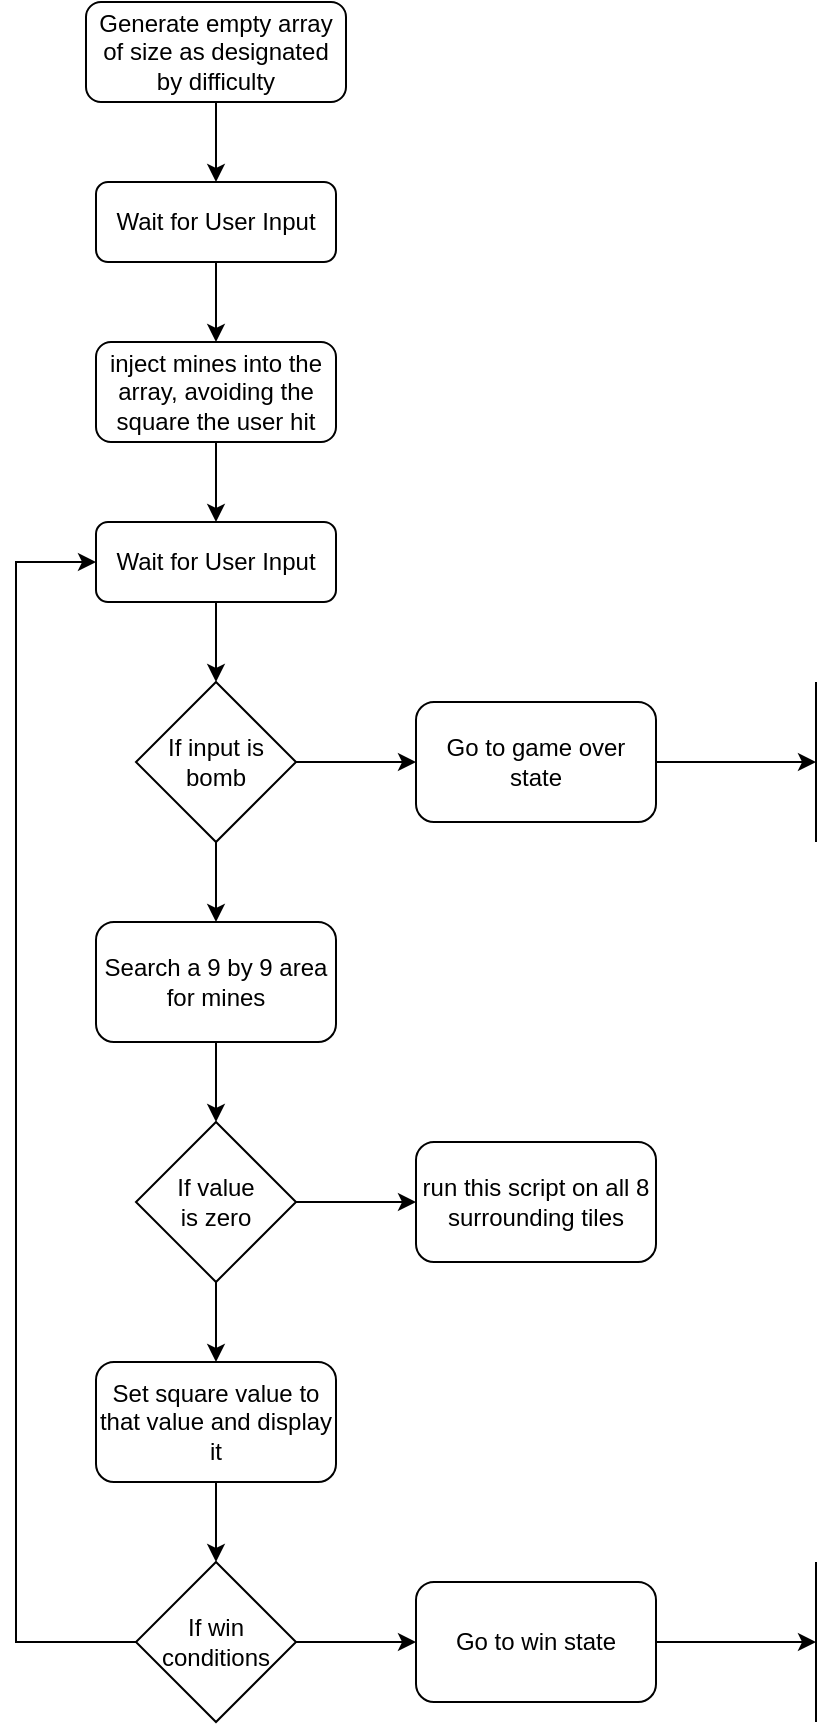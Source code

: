 <mxfile version="13.7.9" type="device"><diagram id="C5RBs43oDa-KdzZeNtuy" name="Page-1"><mxGraphModel dx="1106" dy="1003" grid="1" gridSize="10" guides="1" tooltips="1" connect="1" arrows="1" fold="1" page="1" pageScale="1" pageWidth="827" pageHeight="1169" math="0" shadow="0"><root><mxCell id="WIyWlLk6GJQsqaUBKTNV-0"/><mxCell id="WIyWlLk6GJQsqaUBKTNV-1" parent="WIyWlLk6GJQsqaUBKTNV-0"/><mxCell id="1kEO6aJNzIXX86AolKCT-1" style="edgeStyle=orthogonalEdgeStyle;rounded=0;orthogonalLoop=1;jettySize=auto;html=1;entryX=0.5;entryY=0;entryDx=0;entryDy=0;" edge="1" parent="WIyWlLk6GJQsqaUBKTNV-1" source="WIyWlLk6GJQsqaUBKTNV-3" target="1kEO6aJNzIXX86AolKCT-0"><mxGeometry relative="1" as="geometry"/></mxCell><mxCell id="WIyWlLk6GJQsqaUBKTNV-3" value="Generate empty array of size as designated by difficulty" style="rounded=1;whiteSpace=wrap;html=1;fontSize=12;glass=0;strokeWidth=1;shadow=0;" parent="WIyWlLk6GJQsqaUBKTNV-1" vertex="1"><mxGeometry x="248" y="155" width="130" height="50" as="geometry"/></mxCell><mxCell id="1kEO6aJNzIXX86AolKCT-3" style="edgeStyle=orthogonalEdgeStyle;rounded=0;orthogonalLoop=1;jettySize=auto;html=1;entryX=0.5;entryY=0;entryDx=0;entryDy=0;" edge="1" parent="WIyWlLk6GJQsqaUBKTNV-1" source="1kEO6aJNzIXX86AolKCT-0" target="1kEO6aJNzIXX86AolKCT-2"><mxGeometry relative="1" as="geometry"/></mxCell><mxCell id="1kEO6aJNzIXX86AolKCT-0" value="Wait for User Input" style="rounded=1;whiteSpace=wrap;html=1;" vertex="1" parent="WIyWlLk6GJQsqaUBKTNV-1"><mxGeometry x="253" y="245" width="120" height="40" as="geometry"/></mxCell><mxCell id="1kEO6aJNzIXX86AolKCT-7" style="edgeStyle=orthogonalEdgeStyle;rounded=0;orthogonalLoop=1;jettySize=auto;html=1;entryX=0.5;entryY=0;entryDx=0;entryDy=0;" edge="1" parent="WIyWlLk6GJQsqaUBKTNV-1" source="1kEO6aJNzIXX86AolKCT-2" target="1kEO6aJNzIXX86AolKCT-6"><mxGeometry relative="1" as="geometry"/></mxCell><mxCell id="1kEO6aJNzIXX86AolKCT-2" value="inject mines into the array, avoiding the square the user hit" style="rounded=1;whiteSpace=wrap;html=1;" vertex="1" parent="WIyWlLk6GJQsqaUBKTNV-1"><mxGeometry x="253" y="325" width="120" height="50" as="geometry"/></mxCell><mxCell id="1kEO6aJNzIXX86AolKCT-10" style="edgeStyle=orthogonalEdgeStyle;rounded=0;orthogonalLoop=1;jettySize=auto;html=1;entryX=0.5;entryY=0;entryDx=0;entryDy=0;" edge="1" parent="WIyWlLk6GJQsqaUBKTNV-1" source="1kEO6aJNzIXX86AolKCT-6" target="1kEO6aJNzIXX86AolKCT-8"><mxGeometry relative="1" as="geometry"/></mxCell><mxCell id="1kEO6aJNzIXX86AolKCT-6" value="Wait for User Input" style="rounded=1;whiteSpace=wrap;html=1;" vertex="1" parent="WIyWlLk6GJQsqaUBKTNV-1"><mxGeometry x="253" y="415" width="120" height="40" as="geometry"/></mxCell><mxCell id="1kEO6aJNzIXX86AolKCT-11" style="edgeStyle=orthogonalEdgeStyle;rounded=0;orthogonalLoop=1;jettySize=auto;html=1;entryX=0;entryY=0.5;entryDx=0;entryDy=0;" edge="1" parent="WIyWlLk6GJQsqaUBKTNV-1" source="1kEO6aJNzIXX86AolKCT-8" target="1kEO6aJNzIXX86AolKCT-9"><mxGeometry relative="1" as="geometry"/></mxCell><mxCell id="1kEO6aJNzIXX86AolKCT-19" style="edgeStyle=orthogonalEdgeStyle;rounded=0;orthogonalLoop=1;jettySize=auto;html=1;entryX=0.5;entryY=0;entryDx=0;entryDy=0;" edge="1" parent="WIyWlLk6GJQsqaUBKTNV-1" source="1kEO6aJNzIXX86AolKCT-8" target="1kEO6aJNzIXX86AolKCT-18"><mxGeometry relative="1" as="geometry"/></mxCell><mxCell id="1kEO6aJNzIXX86AolKCT-8" value="If input is bomb" style="rhombus;whiteSpace=wrap;html=1;" vertex="1" parent="WIyWlLk6GJQsqaUBKTNV-1"><mxGeometry x="273" y="495" width="80" height="80" as="geometry"/></mxCell><mxCell id="1kEO6aJNzIXX86AolKCT-15" style="edgeStyle=orthogonalEdgeStyle;rounded=0;orthogonalLoop=1;jettySize=auto;html=1;" edge="1" parent="WIyWlLk6GJQsqaUBKTNV-1" source="1kEO6aJNzIXX86AolKCT-9"><mxGeometry relative="1" as="geometry"><mxPoint x="613" y="535" as="targetPoint"/></mxGeometry></mxCell><mxCell id="1kEO6aJNzIXX86AolKCT-9" value="Go to game over state" style="rounded=1;whiteSpace=wrap;html=1;" vertex="1" parent="WIyWlLk6GJQsqaUBKTNV-1"><mxGeometry x="413" y="505" width="120" height="60" as="geometry"/></mxCell><mxCell id="1kEO6aJNzIXX86AolKCT-13" value="" style="endArrow=none;html=1;" edge="1" parent="WIyWlLk6GJQsqaUBKTNV-1"><mxGeometry width="50" height="50" relative="1" as="geometry"><mxPoint x="613" y="575" as="sourcePoint"/><mxPoint x="613" y="495" as="targetPoint"/><Array as="points"/></mxGeometry></mxCell><mxCell id="1kEO6aJNzIXX86AolKCT-23" style="edgeStyle=orthogonalEdgeStyle;rounded=0;orthogonalLoop=1;jettySize=auto;html=1;entryX=0.5;entryY=0;entryDx=0;entryDy=0;" edge="1" parent="WIyWlLk6GJQsqaUBKTNV-1" source="1kEO6aJNzIXX86AolKCT-18" target="1kEO6aJNzIXX86AolKCT-22"><mxGeometry relative="1" as="geometry"/></mxCell><mxCell id="1kEO6aJNzIXX86AolKCT-18" value="Search a 9 by 9 area for mines" style="rounded=1;whiteSpace=wrap;html=1;" vertex="1" parent="WIyWlLk6GJQsqaUBKTNV-1"><mxGeometry x="253" y="615" width="120" height="60" as="geometry"/></mxCell><mxCell id="1kEO6aJNzIXX86AolKCT-34" style="edgeStyle=orthogonalEdgeStyle;rounded=0;orthogonalLoop=1;jettySize=auto;html=1;entryX=0.5;entryY=0;entryDx=0;entryDy=0;" edge="1" parent="WIyWlLk6GJQsqaUBKTNV-1" source="1kEO6aJNzIXX86AolKCT-20" target="1kEO6aJNzIXX86AolKCT-29"><mxGeometry relative="1" as="geometry"/></mxCell><mxCell id="1kEO6aJNzIXX86AolKCT-20" value="Set square value to that value and display it" style="rounded=1;whiteSpace=wrap;html=1;" vertex="1" parent="WIyWlLk6GJQsqaUBKTNV-1"><mxGeometry x="253" y="835" width="120" height="60" as="geometry"/></mxCell><mxCell id="1kEO6aJNzIXX86AolKCT-26" style="edgeStyle=orthogonalEdgeStyle;rounded=0;orthogonalLoop=1;jettySize=auto;html=1;entryX=0.5;entryY=0;entryDx=0;entryDy=0;" edge="1" parent="WIyWlLk6GJQsqaUBKTNV-1" source="1kEO6aJNzIXX86AolKCT-22" target="1kEO6aJNzIXX86AolKCT-20"><mxGeometry relative="1" as="geometry"/></mxCell><mxCell id="1kEO6aJNzIXX86AolKCT-27" style="edgeStyle=orthogonalEdgeStyle;rounded=0;orthogonalLoop=1;jettySize=auto;html=1;entryX=0;entryY=0.5;entryDx=0;entryDy=0;" edge="1" parent="WIyWlLk6GJQsqaUBKTNV-1" source="1kEO6aJNzIXX86AolKCT-22" target="1kEO6aJNzIXX86AolKCT-24"><mxGeometry relative="1" as="geometry"/></mxCell><mxCell id="1kEO6aJNzIXX86AolKCT-22" value="If value&lt;br&gt;is zero" style="rhombus;whiteSpace=wrap;html=1;" vertex="1" parent="WIyWlLk6GJQsqaUBKTNV-1"><mxGeometry x="273" y="715" width="80" height="80" as="geometry"/></mxCell><mxCell id="1kEO6aJNzIXX86AolKCT-24" value="run this script on all 8 surrounding tiles" style="rounded=1;whiteSpace=wrap;html=1;" vertex="1" parent="WIyWlLk6GJQsqaUBKTNV-1"><mxGeometry x="413" y="725" width="120" height="60" as="geometry"/></mxCell><mxCell id="1kEO6aJNzIXX86AolKCT-33" style="edgeStyle=orthogonalEdgeStyle;rounded=0;orthogonalLoop=1;jettySize=auto;html=1;entryX=0;entryY=0.5;entryDx=0;entryDy=0;" edge="1" parent="WIyWlLk6GJQsqaUBKTNV-1" source="1kEO6aJNzIXX86AolKCT-29" target="1kEO6aJNzIXX86AolKCT-31"><mxGeometry relative="1" as="geometry"/></mxCell><mxCell id="1kEO6aJNzIXX86AolKCT-35" style="edgeStyle=orthogonalEdgeStyle;rounded=0;orthogonalLoop=1;jettySize=auto;html=1;entryX=0;entryY=0.5;entryDx=0;entryDy=0;" edge="1" parent="WIyWlLk6GJQsqaUBKTNV-1" source="1kEO6aJNzIXX86AolKCT-29" target="1kEO6aJNzIXX86AolKCT-6"><mxGeometry relative="1" as="geometry"><Array as="points"><mxPoint x="213" y="975"/><mxPoint x="213" y="435"/></Array></mxGeometry></mxCell><mxCell id="1kEO6aJNzIXX86AolKCT-29" value="If win conditions" style="rhombus;whiteSpace=wrap;html=1;" vertex="1" parent="WIyWlLk6GJQsqaUBKTNV-1"><mxGeometry x="273" y="935" width="80" height="80" as="geometry"/></mxCell><mxCell id="1kEO6aJNzIXX86AolKCT-30" style="edgeStyle=orthogonalEdgeStyle;rounded=0;orthogonalLoop=1;jettySize=auto;html=1;" edge="1" parent="WIyWlLk6GJQsqaUBKTNV-1" source="1kEO6aJNzIXX86AolKCT-31"><mxGeometry relative="1" as="geometry"><mxPoint x="613" y="975" as="targetPoint"/></mxGeometry></mxCell><mxCell id="1kEO6aJNzIXX86AolKCT-31" value="Go to win state" style="rounded=1;whiteSpace=wrap;html=1;" vertex="1" parent="WIyWlLk6GJQsqaUBKTNV-1"><mxGeometry x="413" y="945" width="120" height="60" as="geometry"/></mxCell><mxCell id="1kEO6aJNzIXX86AolKCT-32" value="" style="endArrow=none;html=1;" edge="1" parent="WIyWlLk6GJQsqaUBKTNV-1"><mxGeometry width="50" height="50" relative="1" as="geometry"><mxPoint x="613" y="1015" as="sourcePoint"/><mxPoint x="613" y="935" as="targetPoint"/><Array as="points"/></mxGeometry></mxCell></root></mxGraphModel></diagram></mxfile>